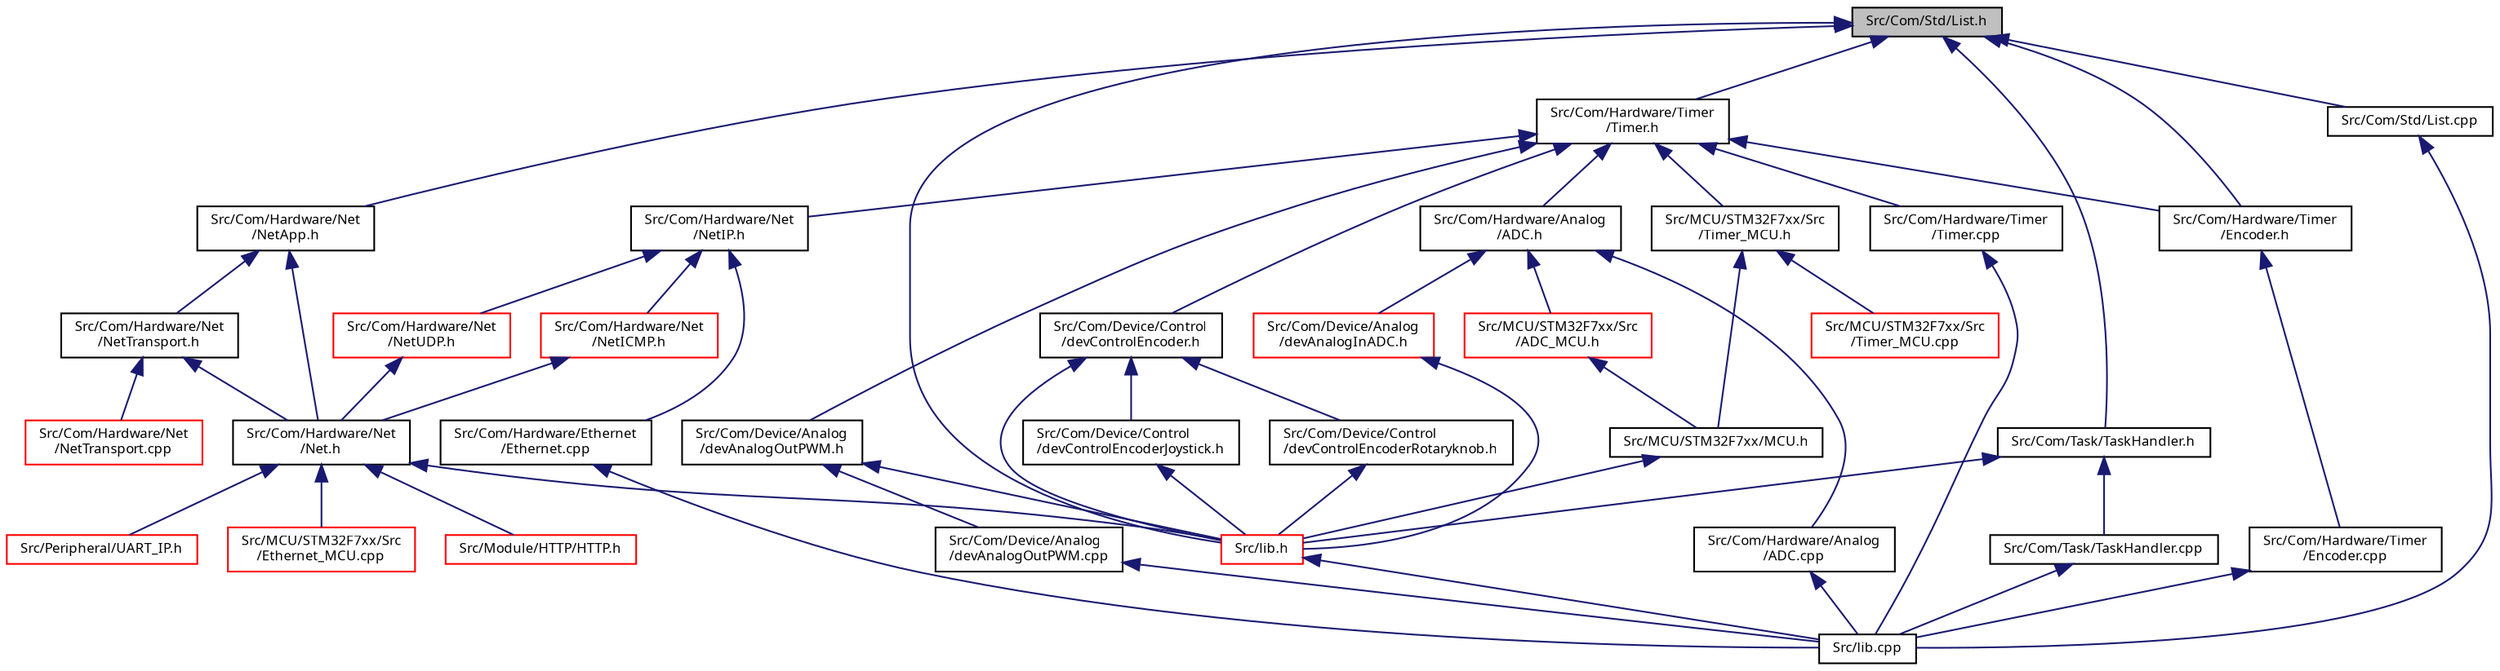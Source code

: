 digraph "Src/Com/Std/List.h"
{
  edge [fontname="Sans",fontsize="8",labelfontname="Sans",labelfontsize="8"];
  node [fontname="Sans",fontsize="8",shape=record];
  Node1 [label="Src/Com/Std/List.h",height=0.2,width=0.4,color="black", fillcolor="grey75", style="filled", fontcolor="black"];
  Node1 -> Node2 [dir="back",color="midnightblue",fontsize="8",style="solid",fontname="Sans"];
  Node2 [label="Src/Com/Hardware/Net\l/NetApp.h",height=0.2,width=0.4,color="black", fillcolor="white", style="filled",URL="$_net_app_8h_source.html"];
  Node2 -> Node3 [dir="back",color="midnightblue",fontsize="8",style="solid",fontname="Sans"];
  Node3 [label="Src/Com/Hardware/Net\l/Net.h",height=0.2,width=0.4,color="black", fillcolor="white", style="filled",URL="$_net_8h.html"];
  Node3 -> Node4 [dir="back",color="midnightblue",fontsize="8",style="solid",fontname="Sans"];
  Node4 [label="Src/lib.h",height=0.2,width=0.4,color="red", fillcolor="white", style="filled",URL="$lib_8h.html",tooltip="Library main include file. "];
  Node4 -> Node5 [dir="back",color="midnightblue",fontsize="8",style="solid",fontname="Sans"];
  Node5 [label="Src/lib.cpp",height=0.2,width=0.4,color="black", fillcolor="white", style="filled",URL="$lib_8cpp.html",tooltip="Summary of complete library code. "];
  Node3 -> Node6 [dir="back",color="midnightblue",fontsize="8",style="solid",fontname="Sans"];
  Node6 [label="Src/MCU/STM32F7xx/Src\l/Ethernet_MCU.cpp",height=0.2,width=0.4,color="red", fillcolor="white", style="filled",URL="$_ethernet___m_c_u_8cpp_source.html"];
  Node3 -> Node7 [dir="back",color="midnightblue",fontsize="8",style="solid",fontname="Sans"];
  Node7 [label="Src/Module/HTTP/HTTP.h",height=0.2,width=0.4,color="red", fillcolor="white", style="filled",URL="$_h_t_t_p_2_h_t_t_p_8h_source.html"];
  Node3 -> Node8 [dir="back",color="midnightblue",fontsize="8",style="solid",fontname="Sans"];
  Node8 [label="Src/Peripheral/UART_IP.h",height=0.2,width=0.4,color="red", fillcolor="white", style="filled",URL="$_u_a_r_t___i_p_8h.html"];
  Node2 -> Node9 [dir="back",color="midnightblue",fontsize="8",style="solid",fontname="Sans"];
  Node9 [label="Src/Com/Hardware/Net\l/NetTransport.h",height=0.2,width=0.4,color="black", fillcolor="white", style="filled",URL="$_net_transport_8h_source.html"];
  Node9 -> Node3 [dir="back",color="midnightblue",fontsize="8",style="solid",fontname="Sans"];
  Node9 -> Node10 [dir="back",color="midnightblue",fontsize="8",style="solid",fontname="Sans"];
  Node10 [label="Src/Com/Hardware/Net\l/NetTransport.cpp",height=0.2,width=0.4,color="red", fillcolor="white", style="filled",URL="$_net_transport_8cpp_source.html"];
  Node1 -> Node4 [dir="back",color="midnightblue",fontsize="8",style="solid",fontname="Sans"];
  Node1 -> Node11 [dir="back",color="midnightblue",fontsize="8",style="solid",fontname="Sans"];
  Node11 [label="Src/Com/Task/TaskHandler.h",height=0.2,width=0.4,color="black", fillcolor="white", style="filled",URL="$_task_handler_8h.html"];
  Node11 -> Node4 [dir="back",color="midnightblue",fontsize="8",style="solid",fontname="Sans"];
  Node11 -> Node12 [dir="back",color="midnightblue",fontsize="8",style="solid",fontname="Sans"];
  Node12 [label="Src/Com/Task/TaskHandler.cpp",height=0.2,width=0.4,color="black", fillcolor="white", style="filled",URL="$_task_handler_8cpp.html"];
  Node12 -> Node5 [dir="back",color="midnightblue",fontsize="8",style="solid",fontname="Sans"];
  Node1 -> Node13 [dir="back",color="midnightblue",fontsize="8",style="solid",fontname="Sans"];
  Node13 [label="Src/Com/Hardware/Timer\l/Encoder.h",height=0.2,width=0.4,color="black", fillcolor="white", style="filled",URL="$_encoder_8h.html"];
  Node13 -> Node14 [dir="back",color="midnightblue",fontsize="8",style="solid",fontname="Sans"];
  Node14 [label="Src/Com/Hardware/Timer\l/Encoder.cpp",height=0.2,width=0.4,color="black", fillcolor="white", style="filled",URL="$_encoder_8cpp.html"];
  Node14 -> Node5 [dir="back",color="midnightblue",fontsize="8",style="solid",fontname="Sans"];
  Node1 -> Node15 [dir="back",color="midnightblue",fontsize="8",style="solid",fontname="Sans"];
  Node15 [label="Src/Com/Hardware/Timer\l/Timer.h",height=0.2,width=0.4,color="black", fillcolor="white", style="filled",URL="$_hardware_2_timer_2_timer_8h_source.html"];
  Node15 -> Node16 [dir="back",color="midnightblue",fontsize="8",style="solid",fontname="Sans"];
  Node16 [label="Src/Com/Hardware/Net\l/NetIP.h",height=0.2,width=0.4,color="black", fillcolor="white", style="filled",URL="$_net_i_p_8h_source.html"];
  Node16 -> Node17 [dir="back",color="midnightblue",fontsize="8",style="solid",fontname="Sans"];
  Node17 [label="Src/Com/Hardware/Net\l/NetUDP.h",height=0.2,width=0.4,color="red", fillcolor="white", style="filled",URL="$_net_u_d_p_8h_source.html"];
  Node17 -> Node3 [dir="back",color="midnightblue",fontsize="8",style="solid",fontname="Sans"];
  Node16 -> Node18 [dir="back",color="midnightblue",fontsize="8",style="solid",fontname="Sans"];
  Node18 [label="Src/Com/Hardware/Net\l/NetICMP.h",height=0.2,width=0.4,color="red", fillcolor="white", style="filled",URL="$_net_i_c_m_p_8h_source.html"];
  Node18 -> Node3 [dir="back",color="midnightblue",fontsize="8",style="solid",fontname="Sans"];
  Node16 -> Node19 [dir="back",color="midnightblue",fontsize="8",style="solid",fontname="Sans"];
  Node19 [label="Src/Com/Hardware/Ethernet\l/Ethernet.cpp",height=0.2,width=0.4,color="black", fillcolor="white", style="filled",URL="$_ethernet_8cpp_source.html"];
  Node19 -> Node5 [dir="back",color="midnightblue",fontsize="8",style="solid",fontname="Sans"];
  Node15 -> Node20 [dir="back",color="midnightblue",fontsize="8",style="solid",fontname="Sans"];
  Node20 [label="Src/Com/Device/Analog\l/devAnalogOutPWM.h",height=0.2,width=0.4,color="black", fillcolor="white", style="filled",URL="$dev_analog_out_p_w_m_8h.html"];
  Node20 -> Node4 [dir="back",color="midnightblue",fontsize="8",style="solid",fontname="Sans"];
  Node20 -> Node21 [dir="back",color="midnightblue",fontsize="8",style="solid",fontname="Sans"];
  Node21 [label="Src/Com/Device/Analog\l/devAnalogOutPWM.cpp",height=0.2,width=0.4,color="black", fillcolor="white", style="filled",URL="$dev_analog_out_p_w_m_8cpp.html"];
  Node21 -> Node5 [dir="back",color="midnightblue",fontsize="8",style="solid",fontname="Sans"];
  Node15 -> Node22 [dir="back",color="midnightblue",fontsize="8",style="solid",fontname="Sans"];
  Node22 [label="Src/Com/Device/Control\l/devControlEncoder.h",height=0.2,width=0.4,color="black", fillcolor="white", style="filled",URL="$dev_control_encoder_8h.html"];
  Node22 -> Node4 [dir="back",color="midnightblue",fontsize="8",style="solid",fontname="Sans"];
  Node22 -> Node23 [dir="back",color="midnightblue",fontsize="8",style="solid",fontname="Sans"];
  Node23 [label="Src/Com/Device/Control\l/devControlEncoderJoystick.h",height=0.2,width=0.4,color="black", fillcolor="white", style="filled",URL="$dev_control_encoder_joystick_8h.html"];
  Node23 -> Node4 [dir="back",color="midnightblue",fontsize="8",style="solid",fontname="Sans"];
  Node22 -> Node24 [dir="back",color="midnightblue",fontsize="8",style="solid",fontname="Sans"];
  Node24 [label="Src/Com/Device/Control\l/devControlEncoderRotaryknob.h",height=0.2,width=0.4,color="black", fillcolor="white", style="filled",URL="$dev_control_encoder_rotaryknob_8h.html"];
  Node24 -> Node4 [dir="back",color="midnightblue",fontsize="8",style="solid",fontname="Sans"];
  Node15 -> Node25 [dir="back",color="midnightblue",fontsize="8",style="solid",fontname="Sans"];
  Node25 [label="Src/Com/Hardware/Analog\l/ADC.h",height=0.2,width=0.4,color="black", fillcolor="white", style="filled",URL="$_a_d_c_8h.html"];
  Node25 -> Node26 [dir="back",color="midnightblue",fontsize="8",style="solid",fontname="Sans"];
  Node26 [label="Src/Com/Device/Analog\l/devAnalogInADC.h",height=0.2,width=0.4,color="red", fillcolor="white", style="filled",URL="$dev_analog_in_a_d_c_8h.html"];
  Node26 -> Node4 [dir="back",color="midnightblue",fontsize="8",style="solid",fontname="Sans"];
  Node25 -> Node27 [dir="back",color="midnightblue",fontsize="8",style="solid",fontname="Sans"];
  Node27 [label="Src/Com/Hardware/Analog\l/ADC.cpp",height=0.2,width=0.4,color="black", fillcolor="white", style="filled",URL="$_a_d_c_8cpp.html"];
  Node27 -> Node5 [dir="back",color="midnightblue",fontsize="8",style="solid",fontname="Sans"];
  Node25 -> Node28 [dir="back",color="midnightblue",fontsize="8",style="solid",fontname="Sans"];
  Node28 [label="Src/MCU/STM32F7xx/Src\l/ADC_MCU.h",height=0.2,width=0.4,color="red", fillcolor="white", style="filled",URL="$_a_d_c___m_c_u_8h.html"];
  Node28 -> Node29 [dir="back",color="midnightblue",fontsize="8",style="solid",fontname="Sans"];
  Node29 [label="Src/MCU/STM32F7xx/MCU.h",height=0.2,width=0.4,color="black", fillcolor="white", style="filled",URL="$_m_c_u_8h_source.html"];
  Node29 -> Node4 [dir="back",color="midnightblue",fontsize="8",style="solid",fontname="Sans"];
  Node15 -> Node13 [dir="back",color="midnightblue",fontsize="8",style="solid",fontname="Sans"];
  Node15 -> Node30 [dir="back",color="midnightblue",fontsize="8",style="solid",fontname="Sans"];
  Node30 [label="Src/Com/Hardware/Timer\l/Timer.cpp",height=0.2,width=0.4,color="black", fillcolor="white", style="filled",URL="$_hardware_2_timer_2_timer_8cpp_source.html"];
  Node30 -> Node5 [dir="back",color="midnightblue",fontsize="8",style="solid",fontname="Sans"];
  Node15 -> Node31 [dir="back",color="midnightblue",fontsize="8",style="solid",fontname="Sans"];
  Node31 [label="Src/MCU/STM32F7xx/Src\l/Timer_MCU.h",height=0.2,width=0.4,color="black", fillcolor="white", style="filled",URL="$_timer___m_c_u_8h.html"];
  Node31 -> Node32 [dir="back",color="midnightblue",fontsize="8",style="solid",fontname="Sans"];
  Node32 [label="Src/MCU/STM32F7xx/Src\l/Timer_MCU.cpp",height=0.2,width=0.4,color="red", fillcolor="white", style="filled",URL="$_timer___m_c_u_8cpp.html"];
  Node31 -> Node29 [dir="back",color="midnightblue",fontsize="8",style="solid",fontname="Sans"];
  Node1 -> Node33 [dir="back",color="midnightblue",fontsize="8",style="solid",fontname="Sans"];
  Node33 [label="Src/Com/Std/List.cpp",height=0.2,width=0.4,color="black", fillcolor="white", style="filled",URL="$_list_8cpp.html"];
  Node33 -> Node5 [dir="back",color="midnightblue",fontsize="8",style="solid",fontname="Sans"];
}
